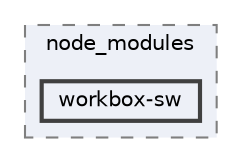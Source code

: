 digraph "pkiclassroomrescheduler/src/main/frontend/node_modules/workbox-sw"
{
 // LATEX_PDF_SIZE
  bgcolor="transparent";
  edge [fontname=Helvetica,fontsize=10,labelfontname=Helvetica,labelfontsize=10];
  node [fontname=Helvetica,fontsize=10,shape=box,height=0.2,width=0.4];
  compound=true
  subgraph clusterdir_72953eda66ccb3a2722c28e1c3e6c23b {
    graph [ bgcolor="#edf0f7", pencolor="grey50", label="node_modules", fontname=Helvetica,fontsize=10 style="filled,dashed", URL="dir_72953eda66ccb3a2722c28e1c3e6c23b.html",tooltip=""]
  dir_4b07f987553f068b5672c8289c51c4f0 [label="workbox-sw", fillcolor="#edf0f7", color="grey25", style="filled,bold", URL="dir_4b07f987553f068b5672c8289c51c4f0.html",tooltip=""];
  }
}
